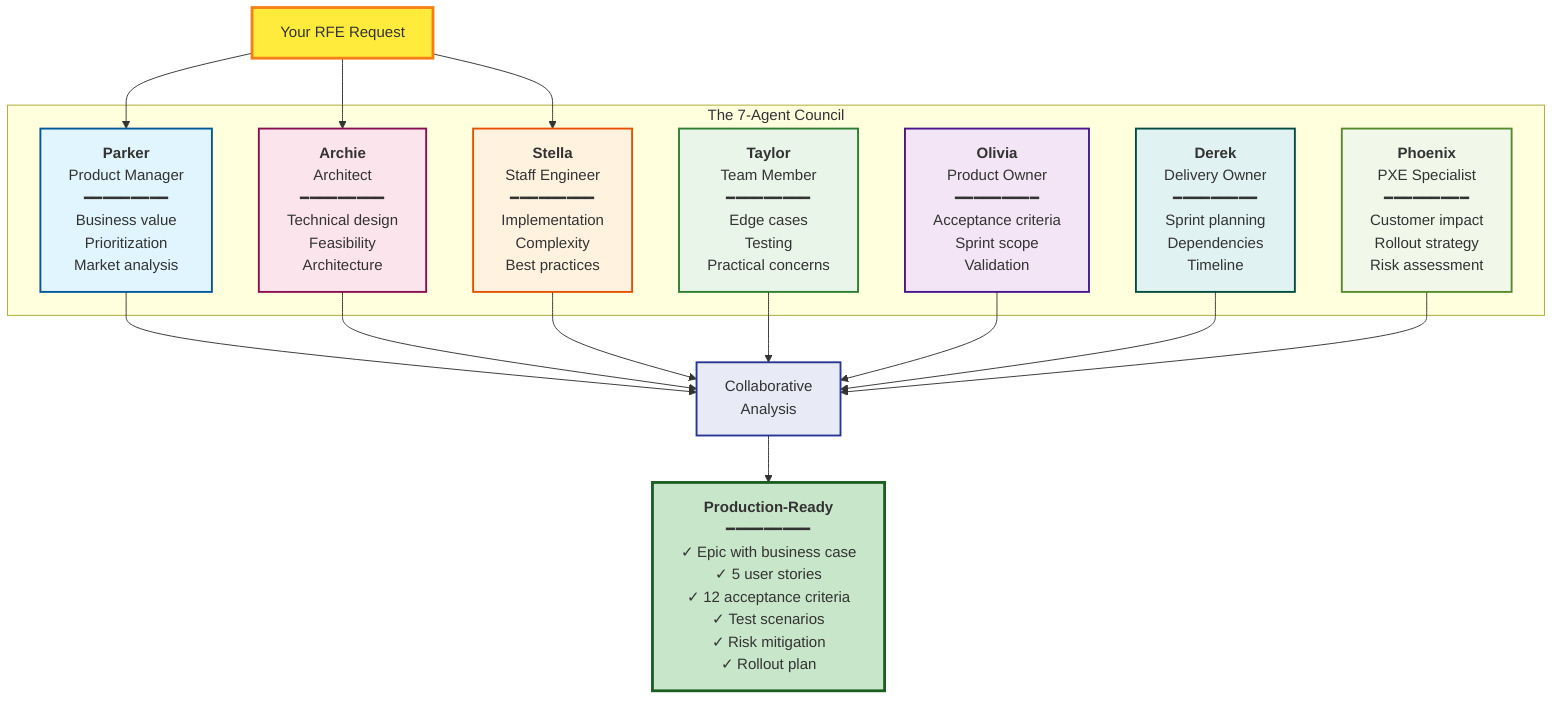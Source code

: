 graph TD
    subgraph "The 7-Agent Council"
        PM[<b>Parker</b><br/>Product Manager<br/>━━━━━━━━━<br/>Business value<br/>Prioritization<br/>Market analysis]
        
        ARCH[<b>Archie</b><br/>Architect<br/>━━━━━━━━━<br/>Technical design<br/>Feasibility<br/>Architecture]
        
        ENG[<b>Stella</b><br/>Staff Engineer<br/>━━━━━━━━━<br/>Implementation<br/>Complexity<br/>Best practices]
        
        DEV[<b>Taylor</b><br/>Team Member<br/>━━━━━━━━━<br/>Edge cases<br/>Testing<br/>Practical concerns]
        
        PO[<b>Olivia</b><br/>Product Owner<br/>━━━━━━━━━<br/>Acceptance criteria<br/>Sprint scope<br/>Validation]
        
        DO[<b>Derek</b><br/>Delivery Owner<br/>━━━━━━━━━<br/>Sprint planning<br/>Dependencies<br/>Timeline]
        
        PXE[<b>Phoenix</b><br/>PXE Specialist<br/>━━━━━━━━━<br/>Customer impact<br/>Rollout strategy<br/>Risk assessment]
    end
    
    RFE[Your RFE Request] --> PM
    RFE --> ARCH
    RFE --> ENG
    
    PM --> Analysis[Collaborative<br/>Analysis]
    ARCH --> Analysis
    ENG --> Analysis
    DEV --> Analysis
    PO --> Analysis
    DO --> Analysis
    PXE --> Analysis
    
    Analysis --> Output[<b>Production-Ready</b><br/>━━━━━━━━━<br/>✓ Epic with business case<br/>✓ 5 user stories<br/>✓ 12 acceptance criteria<br/>✓ Test scenarios<br/>✓ Risk mitigation<br/>✓ Rollout plan]
    
    style PM fill:#e1f5fe,stroke:#01579b,stroke-width:2px
    style ARCH fill:#fce4ec,stroke:#880e4f,stroke-width:2px
    style ENG fill:#fff3e0,stroke:#e65100,stroke-width:2px
    style DEV fill:#e8f5e8,stroke:#2e7d32,stroke-width:2px
    style PO fill:#f3e5f5,stroke:#4a148c,stroke-width:2px
    style DO fill:#e0f2f1,stroke:#004d40,stroke-width:2px
    style PXE fill:#f1f8e9,stroke:#558b2f,stroke-width:2px
    
    style RFE fill:#ffeb3b,stroke:#f57f17,stroke-width:3px
    style Analysis fill:#e8eaf6,stroke:#283593,stroke-width:2px
    style Output fill:#c8e6c9,stroke:#1b5e20,stroke-width:3px